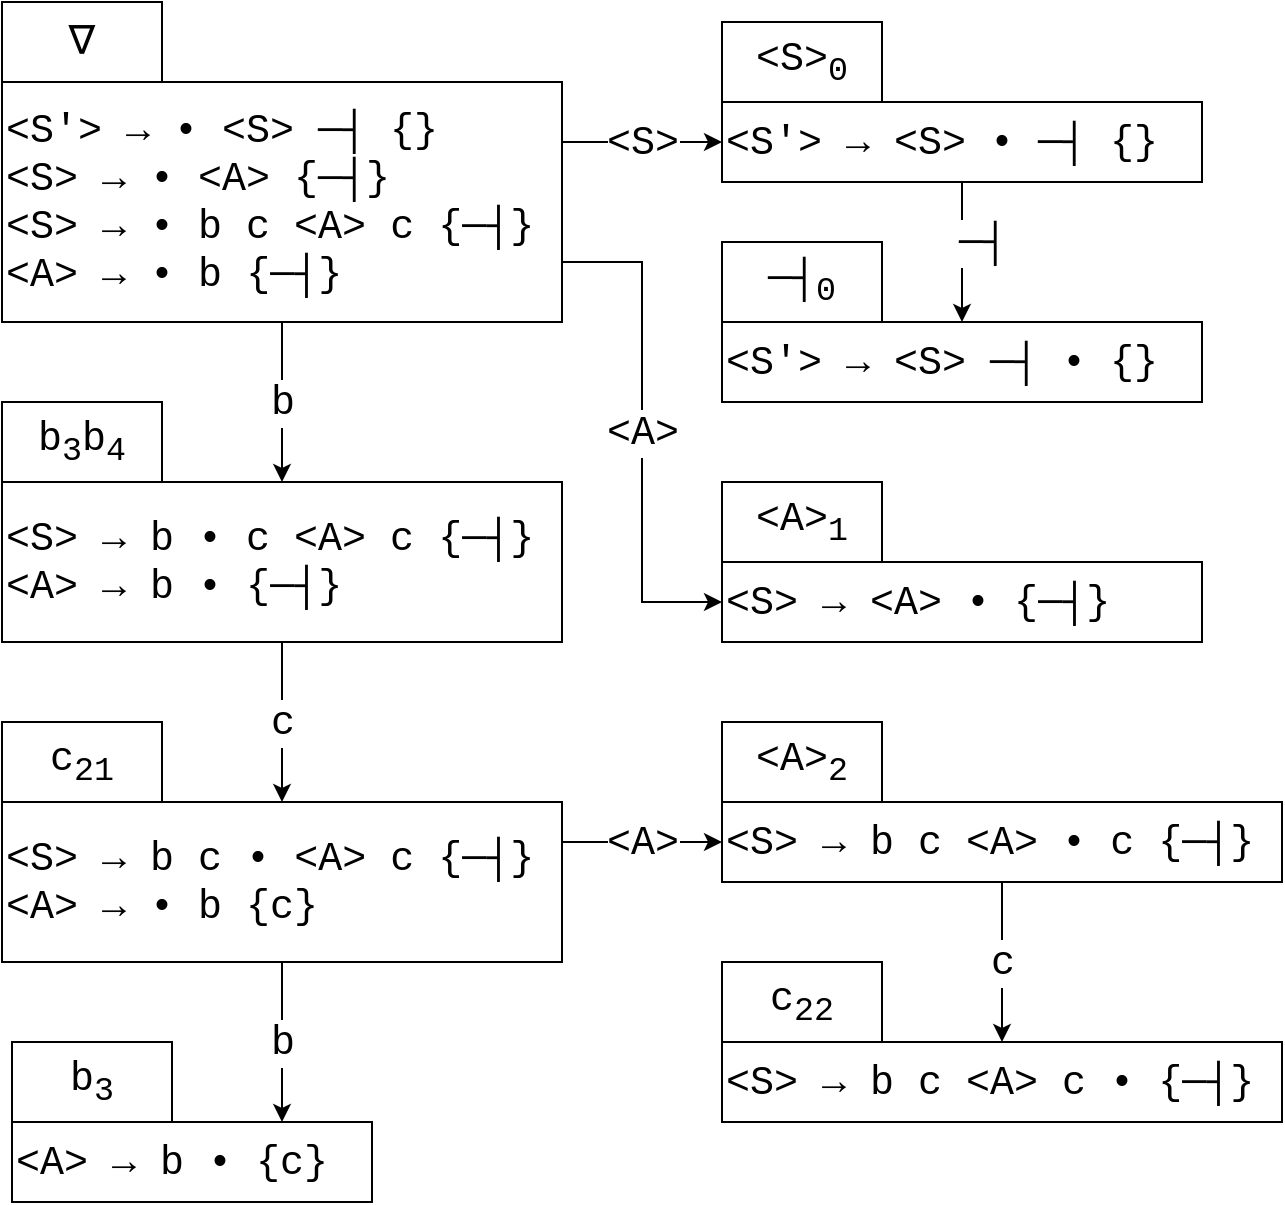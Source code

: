 <mxfile version="20.6.0" type="device"><diagram id="Xhr5JBtoClmnCuW6SV2v" name="Automat"><mxGraphModel dx="1493" dy="827" grid="1" gridSize="10" guides="1" tooltips="1" connect="1" arrows="1" fold="1" page="1" pageScale="1" pageWidth="827" pageHeight="1169" math="0" shadow="0"><root><mxCell id="0"/><mxCell id="1" parent="0"/><mxCell id="Wu5xeUAbuMQmeDQv3Uf1-1" value="&lt;div style=&quot;&quot;&gt;&lt;span style=&quot;background-color: initial;&quot;&gt;&lt;font face=&quot;Courier New&quot;&gt;&lt;span style=&quot;font-size: 20px;&quot;&gt;&amp;lt;S'&amp;gt; →&amp;nbsp;• &amp;lt;S&amp;gt;&amp;nbsp;─┤ {}&lt;/span&gt;&lt;/font&gt;&lt;/span&gt;&lt;/div&gt;&lt;div style=&quot;&quot;&gt;&lt;/div&gt;&lt;div&gt;&lt;/div&gt;&lt;span style=&quot;font-family: &amp;quot;Courier New&amp;quot;; font-size: 20px;&quot;&gt;&amp;lt;S&amp;gt;&amp;nbsp;→&amp;nbsp;• &amp;lt;A&amp;gt; {&lt;/span&gt;&lt;span style=&quot;font-family: &amp;quot;Courier New&amp;quot;; font-size: 20px;&quot;&gt;─┤&lt;/span&gt;&lt;span style=&quot;font-size: 20px; font-family: &amp;quot;Courier New&amp;quot;; background-color: initial;&quot;&gt;}&lt;br&gt;&lt;/span&gt;&lt;span style=&quot;font-family: &amp;quot;Courier New&amp;quot;; font-size: 20px;&quot;&gt;&lt;/span&gt;&lt;span style=&quot;background-color: initial;&quot;&gt;&lt;font face=&quot;Courier New&quot;&gt;&lt;span style=&quot;font-size: 20px;&quot;&gt;&amp;lt;S&amp;gt;&amp;nbsp;→&amp;nbsp;&lt;/span&gt;&lt;/font&gt;&lt;/span&gt;&lt;span style=&quot;background-color: initial; font-family: &amp;quot;Courier New&amp;quot;; font-size: 20px;&quot;&gt;•&lt;/span&gt;&lt;span style=&quot;background-color: initial; font-family: &amp;quot;Courier New&amp;quot;; font-size: 20px;&quot;&gt;&amp;nbsp;&lt;/span&gt;&lt;span style=&quot;background-color: initial; font-size: 20px; font-family: &amp;quot;Courier New&amp;quot;;&quot;&gt;b c &amp;lt;A&amp;gt; c&lt;/span&gt;&lt;span style=&quot;font-family: &amp;quot;Courier New&amp;quot;; font-size: 20px;&quot;&gt;&amp;nbsp;{&lt;/span&gt;&lt;span style=&quot;font-family: &amp;quot;Courier New&amp;quot;; font-size: 20px;&quot;&gt;─┤&lt;/span&gt;&lt;span style=&quot;background-color: initial; font-size: 20px; font-family: &amp;quot;Courier New&amp;quot;;&quot;&gt;}&lt;/span&gt;&lt;div&gt;&lt;/div&gt;&lt;span style=&quot;background-color: initial;&quot;&gt;&lt;font face=&quot;Courier New&quot;&gt;&lt;span style=&quot;font-size: 20px;&quot;&gt;&amp;lt;A&amp;gt;&amp;nbsp;→&amp;nbsp;&lt;/span&gt;&lt;/font&gt;&lt;/span&gt;&lt;span style=&quot;background-color: initial; font-family: &amp;quot;Courier New&amp;quot;; font-size: 20px;&quot;&gt;•&lt;/span&gt;&lt;span style=&quot;background-color: initial; font-family: &amp;quot;Courier New&amp;quot;; font-size: 20px;&quot;&gt;&amp;nbsp;&lt;/span&gt;&lt;span style=&quot;background-color: initial; font-size: 20px; font-family: &amp;quot;Courier New&amp;quot;;&quot;&gt;b&lt;/span&gt;&lt;span style=&quot;font-family: &amp;quot;Courier New&amp;quot;; font-size: 20px;&quot;&gt;&amp;nbsp;{&lt;/span&gt;&lt;span style=&quot;font-family: &amp;quot;Courier New&amp;quot;; font-size: 20px;&quot;&gt;─┤&lt;/span&gt;&lt;span style=&quot;background-color: initial; font-size: 20px; font-family: &amp;quot;Courier New&amp;quot;;&quot;&gt;}&lt;/span&gt;" style="rounded=0;whiteSpace=wrap;html=1;align=left;" vertex="1" parent="1"><mxGeometry x="40" y="120" width="280" height="120" as="geometry"/></mxCell><mxCell id="Wu5xeUAbuMQmeDQv3Uf1-2" value="&lt;font face=&quot;Courier New&quot; style=&quot;font-size: 20px;&quot;&gt;∇&lt;/font&gt;&lt;span style=&quot;&quot;&gt;&#9;&lt;/span&gt;" style="rounded=0;whiteSpace=wrap;html=1;" vertex="1" parent="1"><mxGeometry x="40" y="80" width="80" height="40" as="geometry"/></mxCell><mxCell id="Wu5xeUAbuMQmeDQv3Uf1-3" value="&lt;div style=&quot;&quot;&gt;&lt;/div&gt;&lt;span style=&quot;font-family: &amp;quot;Courier New&amp;quot;; font-size: 20px;&quot;&gt;&amp;lt;S'&amp;gt; →&amp;nbsp;&lt;/span&gt;&lt;font face=&quot;Courier New&quot;&gt;&lt;span style=&quot;font-size: 20px;&quot;&gt;&amp;lt;S&amp;gt;&amp;nbsp;&lt;/span&gt;&lt;/font&gt;&lt;span style=&quot;font-size: 20px; font-family: &amp;quot;Courier New&amp;quot;; background-color: initial;&quot;&gt;• ─┤ {}&lt;/span&gt;&lt;font face=&quot;Courier New&quot;&gt;&lt;span style=&quot;font-size: 20px;&quot;&gt;&lt;br&gt;&lt;/span&gt;&lt;/font&gt;" style="rounded=0;whiteSpace=wrap;html=1;align=left;" vertex="1" parent="1"><mxGeometry x="400" y="130" width="240" height="40" as="geometry"/></mxCell><mxCell id="Wu5xeUAbuMQmeDQv3Uf1-4" value="&lt;font face=&quot;Courier New&quot; style=&quot;font-size: 20px;&quot;&gt;&amp;lt;S&amp;gt;&lt;sub&gt;0&lt;/sub&gt;&lt;/font&gt;&lt;span style=&quot;&quot;&gt;&lt;/span&gt;" style="rounded=0;whiteSpace=wrap;html=1;" vertex="1" parent="1"><mxGeometry x="400" y="90" width="80" height="40" as="geometry"/></mxCell><mxCell id="Wu5xeUAbuMQmeDQv3Uf1-5" value="&lt;div style=&quot;&quot;&gt;&lt;/div&gt;&lt;span style=&quot;background-color: initial;&quot;&gt;&lt;font face=&quot;Courier New&quot;&gt;&lt;span style=&quot;font-size: 20px;&quot;&gt;&amp;lt;S&amp;gt;&amp;nbsp;→&amp;nbsp;&lt;/span&gt;&lt;/font&gt;&lt;/span&gt;&lt;span style=&quot;background-color: initial; font-size: 20px; font-family: &amp;quot;Courier New&amp;quot;;&quot;&gt;b c &amp;lt;A&amp;gt;&amp;nbsp;&lt;/span&gt;&lt;span style=&quot;background-color: initial; font-family: &amp;quot;Courier New&amp;quot;; font-size: 20px;&quot;&gt;•&lt;/span&gt;&lt;span style=&quot;background-color: initial; font-family: &amp;quot;Courier New&amp;quot;; font-size: 20px;&quot;&gt;&amp;nbsp;&lt;/span&gt;&lt;span style=&quot;background-color: initial; font-family: &amp;quot;Courier New&amp;quot;; font-size: 20px;&quot;&gt;c&amp;nbsp;&lt;/span&gt;&lt;span style=&quot;font-family: &amp;quot;Courier New&amp;quot;; font-size: 20px;&quot;&gt;{&lt;/span&gt;&lt;span style=&quot;font-family: &amp;quot;Courier New&amp;quot;; font-size: 20px;&quot;&gt;─┤&lt;/span&gt;&lt;span style=&quot;background-color: initial; font-size: 20px; font-family: &amp;quot;Courier New&amp;quot;;&quot;&gt;}&lt;/span&gt;&lt;span style=&quot;background-color: initial; font-family: &amp;quot;Courier New&amp;quot;; font-size: 20px;&quot;&gt;&lt;br&gt;&lt;/span&gt;" style="rounded=0;whiteSpace=wrap;html=1;align=left;" vertex="1" parent="1"><mxGeometry x="400" y="480" width="280" height="40" as="geometry"/></mxCell><mxCell id="Wu5xeUAbuMQmeDQv3Uf1-6" value="&lt;font face=&quot;Courier New&quot; style=&quot;font-size: 20px;&quot;&gt;&amp;lt;A&amp;gt;&lt;sub&gt;2&lt;/sub&gt;&lt;/font&gt;&lt;span style=&quot;&quot;&gt;&lt;/span&gt;" style="rounded=0;whiteSpace=wrap;html=1;" vertex="1" parent="1"><mxGeometry x="400" y="440" width="80" height="40" as="geometry"/></mxCell><mxCell id="Wu5xeUAbuMQmeDQv3Uf1-7" value="&lt;div style=&quot;&quot;&gt;&lt;/div&gt;&lt;span style=&quot;background-color: initial;&quot;&gt;&lt;font face=&quot;Courier New&quot;&gt;&lt;span style=&quot;font-size: 20px;&quot;&gt;&amp;lt;S&amp;gt;&amp;nbsp;→&amp;nbsp;&lt;/span&gt;&lt;/font&gt;&lt;/span&gt;&lt;span style=&quot;background-color: initial; font-size: 20px; font-family: &amp;quot;Courier New&amp;quot;;&quot;&gt;b&amp;nbsp;&lt;/span&gt;&lt;span style=&quot;font-family: &amp;quot;Courier New&amp;quot;; font-size: 20px;&quot;&gt;•&amp;nbsp;&lt;/span&gt;&lt;span style=&quot;background-color: initial; font-family: &amp;quot;Courier New&amp;quot;; font-size: 20px;&quot;&gt;c &amp;lt;A&amp;gt; c&lt;/span&gt;&lt;span style=&quot;font-family: &amp;quot;Courier New&amp;quot;; font-size: 20px;&quot;&gt;&amp;nbsp;{&lt;/span&gt;&lt;span style=&quot;font-family: &amp;quot;Courier New&amp;quot;; font-size: 20px;&quot;&gt;─┤&lt;/span&gt;&lt;span style=&quot;background-color: initial; font-size: 20px; font-family: &amp;quot;Courier New&amp;quot;;&quot;&gt;}&lt;/span&gt;&lt;span style=&quot;background-color: initial; font-family: &amp;quot;Courier New&amp;quot;; font-size: 20px;&quot;&gt;&lt;br&gt;&lt;/span&gt;&lt;span style=&quot;font-family: &amp;quot;Courier New&amp;quot;; font-size: 20px;&quot;&gt;&amp;lt;A&amp;gt;&amp;nbsp;→&amp;nbsp;&lt;/span&gt;&lt;span style=&quot;font-family: &amp;quot;Courier New&amp;quot;; font-size: 20px;&quot;&gt;b&amp;nbsp;&lt;/span&gt;&lt;span style=&quot;background-color: initial; font-family: &amp;quot;Courier New&amp;quot;; font-size: 20px;&quot;&gt;•&amp;nbsp;&lt;/span&gt;&lt;span style=&quot;font-family: &amp;quot;Courier New&amp;quot;; font-size: 20px;&quot;&gt;{&lt;/span&gt;&lt;span style=&quot;font-family: &amp;quot;Courier New&amp;quot;; font-size: 20px;&quot;&gt;─┤&lt;/span&gt;&lt;span style=&quot;background-color: initial; font-size: 20px; font-family: &amp;quot;Courier New&amp;quot;;&quot;&gt;}&lt;/span&gt;&lt;span style=&quot;font-family: &amp;quot;Courier New&amp;quot;; font-size: 20px;&quot;&gt;&lt;br&gt;&lt;/span&gt;" style="rounded=0;whiteSpace=wrap;html=1;align=left;" vertex="1" parent="1"><mxGeometry x="40" y="320" width="280" height="80" as="geometry"/></mxCell><mxCell id="Wu5xeUAbuMQmeDQv3Uf1-8" value="&lt;font face=&quot;Courier New&quot; style=&quot;font-size: 20px;&quot;&gt;b&lt;sub&gt;3&lt;/sub&gt;b&lt;sub&gt;4&lt;/sub&gt;&lt;/font&gt;&lt;span style=&quot;&quot;&gt;&lt;/span&gt;" style="rounded=0;whiteSpace=wrap;html=1;" vertex="1" parent="1"><mxGeometry x="40" y="280" width="80" height="40" as="geometry"/></mxCell><mxCell id="Wu5xeUAbuMQmeDQv3Uf1-11" value="&lt;div style=&quot;&quot;&gt;&lt;/div&gt;&lt;span style=&quot;background-color: initial;&quot;&gt;&lt;font face=&quot;Courier New&quot;&gt;&lt;span style=&quot;font-size: 20px;&quot;&gt;&amp;lt;S&amp;gt;&amp;nbsp;→&amp;nbsp;&lt;/span&gt;&lt;/font&gt;&lt;/span&gt;&lt;span style=&quot;background-color: initial; font-size: 20px; font-family: &amp;quot;Courier New&amp;quot;;&quot;&gt;b c&amp;nbsp;&lt;/span&gt;&lt;span style=&quot;background-color: initial; font-family: &amp;quot;Courier New&amp;quot;; font-size: 20px;&quot;&gt;•&lt;/span&gt;&lt;span style=&quot;background-color: initial; font-family: &amp;quot;Courier New&amp;quot;; font-size: 20px;&quot;&gt;&amp;nbsp;&lt;/span&gt;&lt;span style=&quot;background-color: initial; font-family: &amp;quot;Courier New&amp;quot;; font-size: 20px;&quot;&gt;&amp;lt;A&amp;gt; c&amp;nbsp;&lt;/span&gt;&lt;span style=&quot;font-family: &amp;quot;Courier New&amp;quot;; font-size: 20px;&quot;&gt;{&lt;/span&gt;&lt;span style=&quot;font-family: &amp;quot;Courier New&amp;quot;; font-size: 20px;&quot;&gt;─┤&lt;/span&gt;&lt;span style=&quot;background-color: initial; font-size: 20px; font-family: &amp;quot;Courier New&amp;quot;;&quot;&gt;}&lt;/span&gt;&lt;span style=&quot;background-color: initial; font-family: &amp;quot;Courier New&amp;quot;; font-size: 20px;&quot;&gt;&lt;br&gt;&lt;/span&gt;&lt;span style=&quot;background-color: initial;&quot;&gt;&lt;font face=&quot;Courier New&quot;&gt;&lt;span style=&quot;font-size: 20px;&quot;&gt;&amp;lt;A&amp;gt;&amp;nbsp;→&amp;nbsp;&lt;/span&gt;&lt;/font&gt;&lt;/span&gt;&lt;span style=&quot;background-color: initial; font-family: &amp;quot;Courier New&amp;quot;; font-size: 20px;&quot;&gt;•&lt;/span&gt;&lt;span style=&quot;background-color: initial; font-family: &amp;quot;Courier New&amp;quot;; font-size: 20px;&quot;&gt;&amp;nbsp;&lt;/span&gt;&lt;span style=&quot;background-color: initial; font-size: 20px; font-family: &amp;quot;Courier New&amp;quot;;&quot;&gt;b {c}&lt;/span&gt;&lt;span style=&quot;background-color: initial; font-family: &amp;quot;Courier New&amp;quot;; font-size: 20px;&quot;&gt;&lt;br&gt;&lt;/span&gt;" style="rounded=0;whiteSpace=wrap;html=1;align=left;" vertex="1" parent="1"><mxGeometry x="40" y="480" width="280" height="80" as="geometry"/></mxCell><mxCell id="Wu5xeUAbuMQmeDQv3Uf1-12" value="&lt;font face=&quot;Courier New&quot; style=&quot;font-size: 20px;&quot;&gt;c&lt;sub&gt;21&lt;/sub&gt;&lt;/font&gt;&lt;span style=&quot;&quot;&gt;&lt;/span&gt;" style="rounded=0;whiteSpace=wrap;html=1;" vertex="1" parent="1"><mxGeometry x="40" y="440" width="80" height="40" as="geometry"/></mxCell><mxCell id="Wu5xeUAbuMQmeDQv3Uf1-13" value="&lt;div style=&quot;&quot;&gt;&lt;/div&gt;&lt;span style=&quot;font-family: &amp;quot;Courier New&amp;quot;; font-size: 20px;&quot;&gt;&amp;lt;A&amp;gt;&amp;nbsp;→&amp;nbsp;&lt;/span&gt;&lt;span style=&quot;font-family: &amp;quot;Courier New&amp;quot;; font-size: 20px;&quot;&gt;b&amp;nbsp;&lt;/span&gt;&lt;span style=&quot;background-color: initial; font-family: &amp;quot;Courier New&amp;quot;; font-size: 20px;&quot;&gt;•&amp;nbsp;&lt;/span&gt;&lt;font face=&quot;Courier New&quot;&gt;&lt;span style=&quot;font-size: 20px;&quot;&gt;{c}&lt;/span&gt;&lt;/font&gt;" style="rounded=0;whiteSpace=wrap;html=1;align=left;" vertex="1" parent="1"><mxGeometry x="45" y="640" width="180" height="40" as="geometry"/></mxCell><mxCell id="Wu5xeUAbuMQmeDQv3Uf1-14" value="&lt;font face=&quot;Courier New&quot; style=&quot;font-size: 20px;&quot;&gt;b&lt;sub&gt;3&lt;/sub&gt;&lt;/font&gt;&lt;span style=&quot;&quot;&gt;&lt;/span&gt;" style="rounded=0;whiteSpace=wrap;html=1;" vertex="1" parent="1"><mxGeometry x="45" y="600" width="80" height="40" as="geometry"/></mxCell><mxCell id="Wu5xeUAbuMQmeDQv3Uf1-15" value="&lt;div style=&quot;&quot;&gt;&lt;/div&gt;&lt;span style=&quot;font-family: &amp;quot;Courier New&amp;quot;; font-size: 20px;&quot;&gt;&amp;lt;S&amp;gt;&amp;nbsp;→ &amp;lt;A&amp;gt;&amp;nbsp;&lt;/span&gt;&lt;span style=&quot;font-family: &amp;quot;Courier New&amp;quot;; font-size: 20px;&quot;&gt;•&amp;nbsp;&lt;/span&gt;&lt;span style=&quot;font-family: &amp;quot;Courier New&amp;quot;; font-size: 20px;&quot;&gt;{&lt;/span&gt;&lt;span style=&quot;font-family: &amp;quot;Courier New&amp;quot;; font-size: 20px;&quot;&gt;─┤&lt;/span&gt;&lt;span style=&quot;background-color: initial; font-size: 20px; font-family: &amp;quot;Courier New&amp;quot;;&quot;&gt;}&lt;/span&gt;" style="rounded=0;whiteSpace=wrap;html=1;align=left;" vertex="1" parent="1"><mxGeometry x="400" y="360" width="240" height="40" as="geometry"/></mxCell><mxCell id="Wu5xeUAbuMQmeDQv3Uf1-16" value="&lt;font face=&quot;Courier New&quot; style=&quot;font-size: 20px;&quot;&gt;&amp;lt;A&amp;gt;&lt;sub&gt;1&lt;/sub&gt;&lt;/font&gt;&lt;span style=&quot;&quot;&gt;&lt;/span&gt;" style="rounded=0;whiteSpace=wrap;html=1;" vertex="1" parent="1"><mxGeometry x="400" y="320" width="80" height="40" as="geometry"/></mxCell><mxCell id="Wu5xeUAbuMQmeDQv3Uf1-17" value="&lt;div style=&quot;&quot;&gt;&lt;/div&gt;&lt;span style=&quot;background-color: initial;&quot;&gt;&lt;font face=&quot;Courier New&quot;&gt;&lt;span style=&quot;font-size: 20px;&quot;&gt;&amp;lt;S&amp;gt;&amp;nbsp;→&amp;nbsp;&lt;/span&gt;&lt;/font&gt;&lt;/span&gt;&lt;span style=&quot;background-color: initial; font-size: 20px; font-family: &amp;quot;Courier New&amp;quot;;&quot;&gt;b c &amp;lt;A&amp;gt;&amp;nbsp;&lt;/span&gt;&lt;span style=&quot;background-color: initial; font-family: &amp;quot;Courier New&amp;quot;; font-size: 20px;&quot;&gt;c&amp;nbsp;&lt;/span&gt;&lt;span style=&quot;background-color: initial; font-family: &amp;quot;Courier New&amp;quot;; font-size: 20px;&quot;&gt;•&amp;nbsp;&lt;/span&gt;&lt;span style=&quot;font-family: &amp;quot;Courier New&amp;quot;; font-size: 20px;&quot;&gt;{&lt;/span&gt;&lt;span style=&quot;font-family: &amp;quot;Courier New&amp;quot;; font-size: 20px;&quot;&gt;─┤&lt;/span&gt;&lt;span style=&quot;background-color: initial; font-size: 20px; font-family: &amp;quot;Courier New&amp;quot;;&quot;&gt;}&lt;/span&gt;" style="rounded=0;whiteSpace=wrap;html=1;align=left;" vertex="1" parent="1"><mxGeometry x="400" y="600" width="280" height="40" as="geometry"/></mxCell><mxCell id="Wu5xeUAbuMQmeDQv3Uf1-18" value="&lt;font face=&quot;Courier New&quot; style=&quot;font-size: 20px;&quot;&gt;c&lt;sub&gt;22&lt;/sub&gt;&lt;/font&gt;&lt;span style=&quot;&quot;&gt;&lt;/span&gt;" style="rounded=0;whiteSpace=wrap;html=1;" vertex="1" parent="1"><mxGeometry x="400" y="560" width="80" height="40" as="geometry"/></mxCell><mxCell id="Wu5xeUAbuMQmeDQv3Uf1-19" value="&lt;div style=&quot;&quot;&gt;&lt;/div&gt;&lt;span style=&quot;font-family: &amp;quot;Courier New&amp;quot;; font-size: 20px;&quot;&gt;&amp;lt;S'&amp;gt; →&amp;nbsp;&lt;/span&gt;&lt;font face=&quot;Courier New&quot;&gt;&lt;span style=&quot;font-size: 20px;&quot;&gt;&amp;lt;S&amp;gt;&amp;nbsp;&lt;/span&gt;&lt;/font&gt;&lt;span style=&quot;font-family: &amp;quot;Courier New&amp;quot;; font-size: 20px;&quot;&gt;─┤&amp;nbsp;&lt;/span&gt;&lt;span style=&quot;font-size: 20px; font-family: &amp;quot;Courier New&amp;quot;; background-color: initial;&quot;&gt;• {}&lt;/span&gt;&lt;font face=&quot;Courier New&quot;&gt;&lt;span style=&quot;font-size: 20px;&quot;&gt;&lt;br&gt;&lt;/span&gt;&lt;/font&gt;" style="rounded=0;whiteSpace=wrap;html=1;align=left;" vertex="1" parent="1"><mxGeometry x="400" y="240" width="240" height="40" as="geometry"/></mxCell><mxCell id="Wu5xeUAbuMQmeDQv3Uf1-20" value="&lt;font face=&quot;Courier New&quot;&gt;&lt;span style=&quot;font-size: 20px;&quot;&gt;─┤&lt;sub&gt;0&lt;/sub&gt;&lt;/span&gt;&lt;/font&gt;" style="rounded=0;whiteSpace=wrap;html=1;" vertex="1" parent="1"><mxGeometry x="400" y="200" width="80" height="40" as="geometry"/></mxCell><mxCell id="Wu5xeUAbuMQmeDQv3Uf1-21" value="&amp;lt;S&amp;gt;" style="endArrow=classic;html=1;rounded=0;fontFamily=Courier New;fontSize=20;entryX=0;entryY=0.5;entryDx=0;entryDy=0;exitX=1;exitY=0.25;exitDx=0;exitDy=0;" edge="1" parent="1" source="Wu5xeUAbuMQmeDQv3Uf1-1" target="Wu5xeUAbuMQmeDQv3Uf1-3"><mxGeometry width="50" height="50" relative="1" as="geometry"><mxPoint x="360" y="150" as="sourcePoint"/><mxPoint x="440" y="10" as="targetPoint"/></mxGeometry></mxCell><mxCell id="Wu5xeUAbuMQmeDQv3Uf1-22" value="&lt;span style=&quot;text-align: left;&quot;&gt;─┤&lt;/span&gt;" style="endArrow=classic;html=1;rounded=0;fontFamily=Courier New;fontSize=20;exitX=0.5;exitY=1;exitDx=0;exitDy=0;entryX=0.5;entryY=0;entryDx=0;entryDy=0;" edge="1" parent="1"><mxGeometry x="-0.143" y="10" width="50" height="50" relative="1" as="geometry"><mxPoint x="520" y="170" as="sourcePoint"/><mxPoint x="520" y="240" as="targetPoint"/><mxPoint as="offset"/></mxGeometry></mxCell><mxCell id="Wu5xeUAbuMQmeDQv3Uf1-23" value="b" style="endArrow=classic;html=1;rounded=0;fontFamily=Courier New;fontSize=20;exitX=0.5;exitY=1;exitDx=0;exitDy=0;entryX=0.5;entryY=0;entryDx=0;entryDy=0;" edge="1" parent="1" source="Wu5xeUAbuMQmeDQv3Uf1-1" target="Wu5xeUAbuMQmeDQv3Uf1-7"><mxGeometry width="50" height="50" relative="1" as="geometry"><mxPoint x="10" y="320" as="sourcePoint"/><mxPoint x="60" y="270" as="targetPoint"/></mxGeometry></mxCell><mxCell id="Wu5xeUAbuMQmeDQv3Uf1-24" value="c" style="endArrow=classic;html=1;rounded=0;fontFamily=Courier New;fontSize=20;exitX=0.5;exitY=1;exitDx=0;exitDy=0;entryX=0.5;entryY=0;entryDx=0;entryDy=0;" edge="1" parent="1" source="Wu5xeUAbuMQmeDQv3Uf1-7" target="Wu5xeUAbuMQmeDQv3Uf1-11"><mxGeometry width="50" height="50" relative="1" as="geometry"><mxPoint x="20" y="460" as="sourcePoint"/><mxPoint x="70" y="410" as="targetPoint"/></mxGeometry></mxCell><mxCell id="Wu5xeUAbuMQmeDQv3Uf1-25" value="b" style="endArrow=classic;html=1;rounded=0;fontFamily=Courier New;fontSize=20;entryX=0.75;entryY=0;entryDx=0;entryDy=0;" edge="1" parent="1" target="Wu5xeUAbuMQmeDQv3Uf1-13"><mxGeometry width="50" height="50" relative="1" as="geometry"><mxPoint x="180" y="560" as="sourcePoint"/><mxPoint x="70" y="600" as="targetPoint"/></mxGeometry></mxCell><mxCell id="Wu5xeUAbuMQmeDQv3Uf1-26" value="&amp;lt;A&amp;gt;" style="endArrow=classic;html=1;rounded=0;fontFamily=Courier New;fontSize=20;exitX=1;exitY=0.25;exitDx=0;exitDy=0;entryX=0;entryY=0.5;entryDx=0;entryDy=0;" edge="1" parent="1" source="Wu5xeUAbuMQmeDQv3Uf1-11" target="Wu5xeUAbuMQmeDQv3Uf1-5"><mxGeometry width="50" height="50" relative="1" as="geometry"><mxPoint x="410" y="410" as="sourcePoint"/><mxPoint x="460" y="360" as="targetPoint"/></mxGeometry></mxCell><mxCell id="Wu5xeUAbuMQmeDQv3Uf1-27" value="&amp;lt;A&amp;gt;" style="endArrow=classic;html=1;rounded=0;fontFamily=Courier New;fontSize=20;exitX=1;exitY=0.75;exitDx=0;exitDy=0;entryX=0;entryY=0.5;entryDx=0;entryDy=0;" edge="1" parent="1" source="Wu5xeUAbuMQmeDQv3Uf1-1" target="Wu5xeUAbuMQmeDQv3Uf1-15"><mxGeometry width="50" height="50" relative="1" as="geometry"><mxPoint x="380" y="320" as="sourcePoint"/><mxPoint x="430" y="270" as="targetPoint"/><Array as="points"><mxPoint x="360" y="210"/><mxPoint x="360" y="380"/></Array></mxGeometry></mxCell><mxCell id="Wu5xeUAbuMQmeDQv3Uf1-28" value="c" style="endArrow=classic;html=1;rounded=0;fontFamily=Courier New;fontSize=20;exitX=0.5;exitY=1;exitDx=0;exitDy=0;entryX=0.5;entryY=0;entryDx=0;entryDy=0;" edge="1" parent="1" source="Wu5xeUAbuMQmeDQv3Uf1-5" target="Wu5xeUAbuMQmeDQv3Uf1-17"><mxGeometry width="50" height="50" relative="1" as="geometry"><mxPoint x="530" y="730" as="sourcePoint"/><mxPoint x="580" y="680" as="targetPoint"/></mxGeometry></mxCell></root></mxGraphModel></diagram></mxfile>